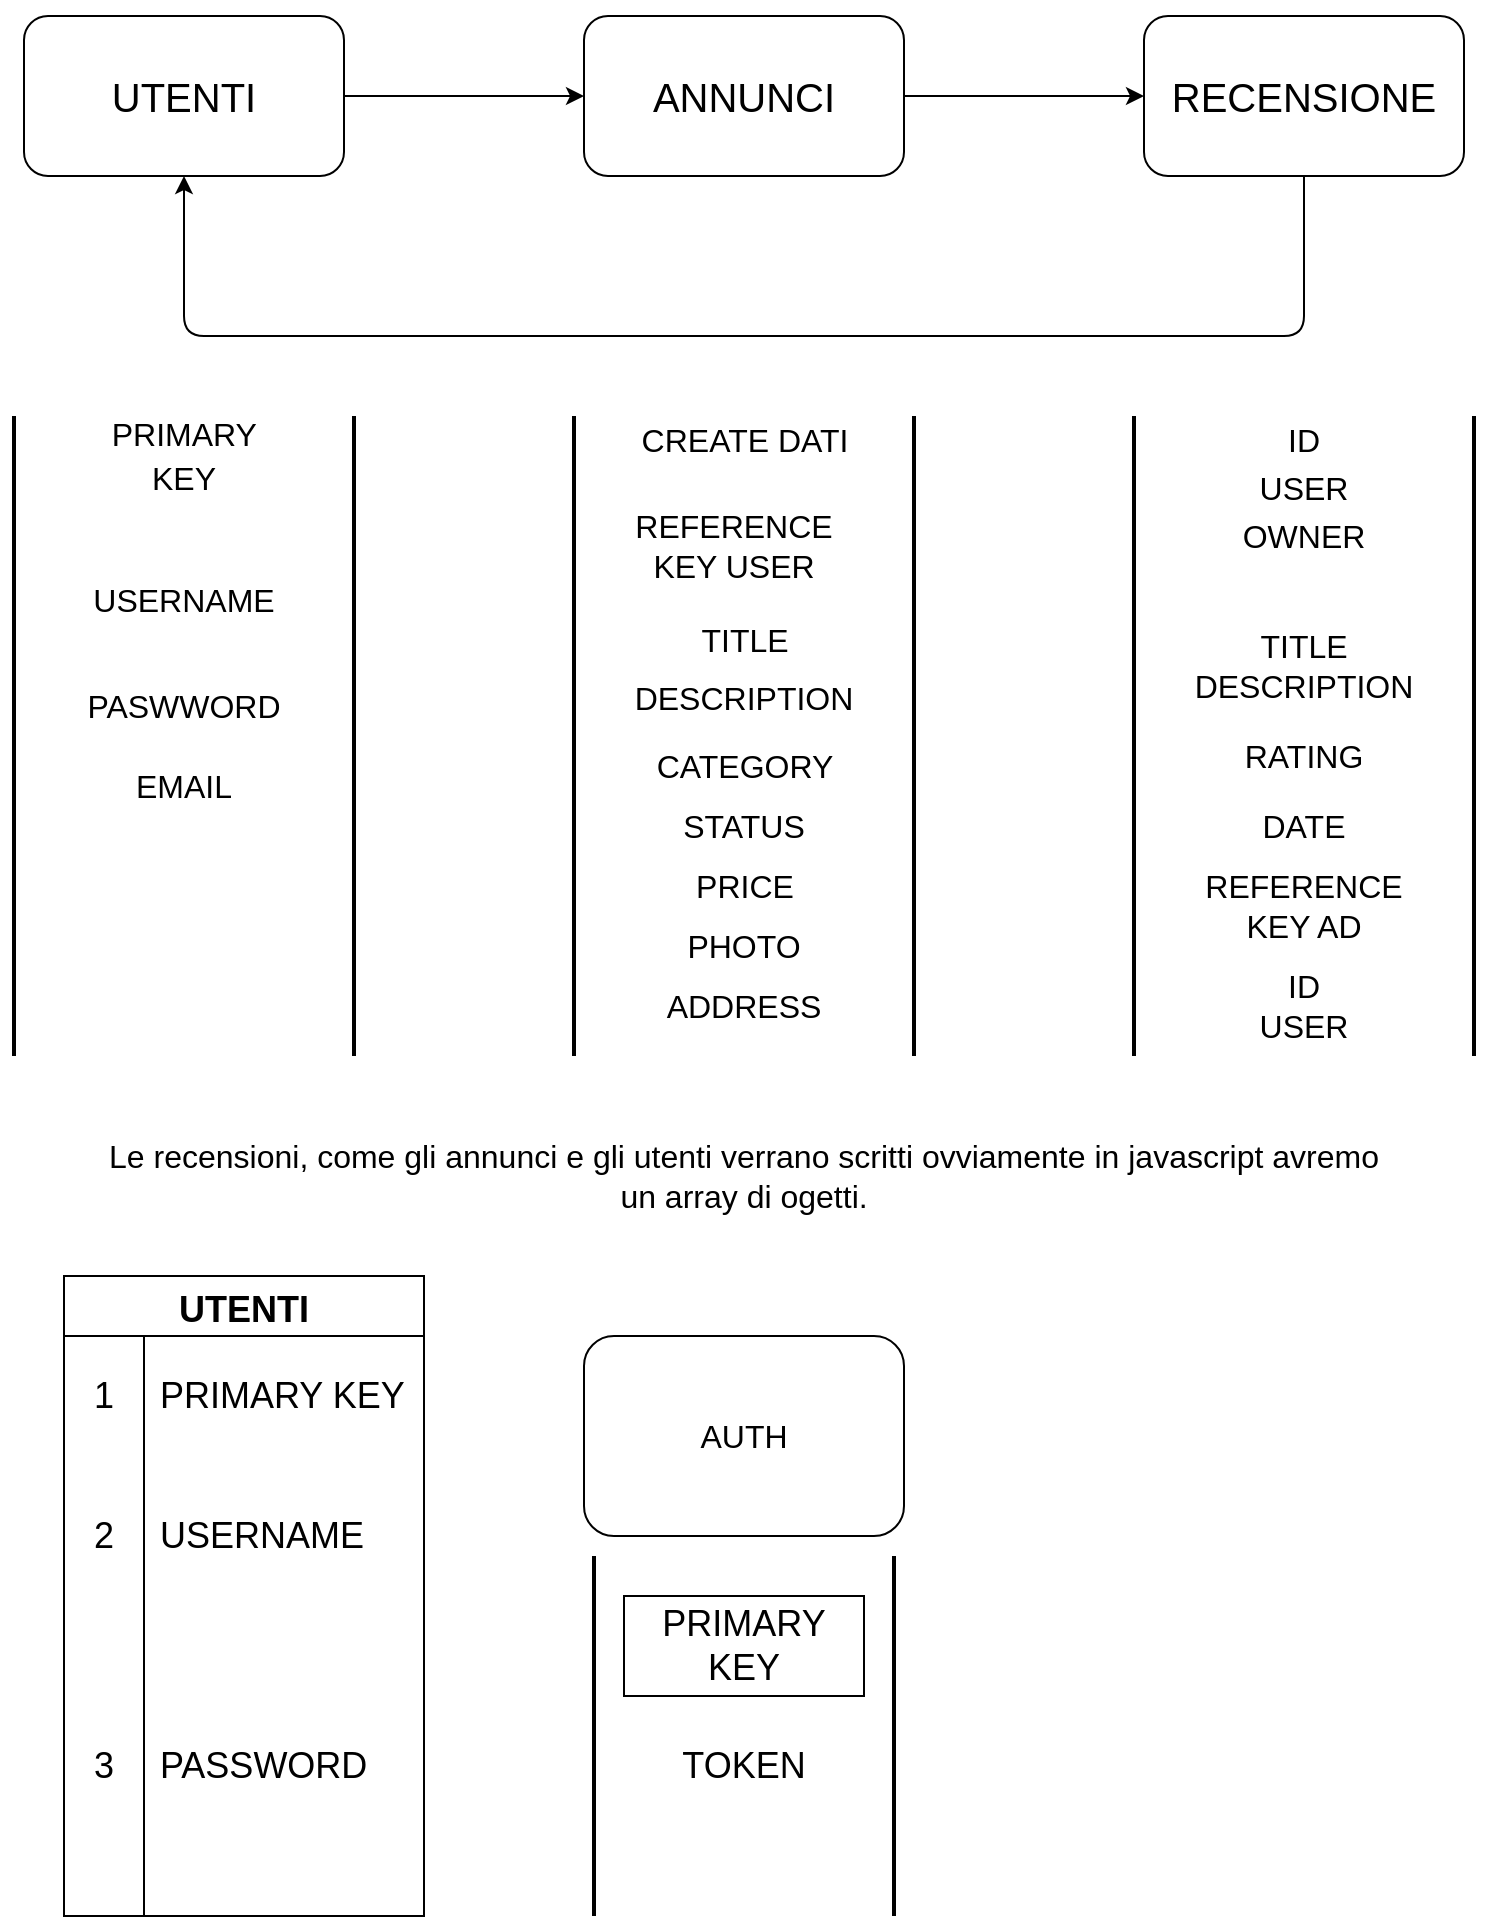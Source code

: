 <mxfile>
    <diagram id="zw79dIP_LAbSVCWJIvov" name="Page-1">
        <mxGraphModel dx="1461" dy="561" grid="1" gridSize="10" guides="1" tooltips="1" connect="1" arrows="1" fold="1" page="1" pageScale="1" pageWidth="850" pageHeight="1100" math="0" shadow="0">
            <root>
                <mxCell id="0"/>
                <mxCell id="1" parent="0"/>
                <mxCell id="4" value="" style="edgeStyle=none;html=1;rounded=1;" edge="1" parent="1" source="2" target="3">
                    <mxGeometry relative="1" as="geometry"/>
                </mxCell>
                <mxCell id="5" style="edgeStyle=none;html=1;rounded=1;" edge="1" parent="1">
                    <mxGeometry relative="1" as="geometry">
                        <mxPoint x="200" y="120" as="targetPoint"/>
                        <mxPoint x="200" y="120" as="sourcePoint"/>
                    </mxGeometry>
                </mxCell>
                <mxCell id="11" style="edgeStyle=none;html=1;exitX=0.5;exitY=0;exitDx=0;exitDy=0;fontSize=20;entryX=0.5;entryY=0;entryDx=0;entryDy=0;entryPerimeter=0;rounded=1;" edge="1" parent="1" source="2" target="2">
                    <mxGeometry relative="1" as="geometry">
                        <mxPoint x="120" y="20" as="targetPoint"/>
                    </mxGeometry>
                </mxCell>
                <mxCell id="2" value="&lt;font style=&quot;font-size: 20px;&quot;&gt;UTENTI&lt;/font&gt;" style="rounded=1;whiteSpace=wrap;html=1;" vertex="1" parent="1">
                    <mxGeometry x="40" y="40" width="160" height="80" as="geometry"/>
                </mxCell>
                <mxCell id="7" value="" style="edgeStyle=none;html=1;rounded=1;" edge="1" parent="1" source="3" target="6">
                    <mxGeometry relative="1" as="geometry"/>
                </mxCell>
                <mxCell id="3" value="&lt;font style=&quot;font-size: 20px;&quot;&gt;ANNUNCI&lt;/font&gt;" style="whiteSpace=wrap;html=1;rounded=1;" vertex="1" parent="1">
                    <mxGeometry x="320" y="40" width="160" height="80" as="geometry"/>
                </mxCell>
                <mxCell id="15" style="edgeStyle=orthogonalEdgeStyle;html=1;exitX=0.5;exitY=1;exitDx=0;exitDy=0;fontSize=20;entryX=0.5;entryY=1;entryDx=0;entryDy=0;rounded=1;" edge="1" parent="1" source="6" target="2">
                    <mxGeometry relative="1" as="geometry">
                        <mxPoint x="120" y="190" as="targetPoint"/>
                        <Array as="points">
                            <mxPoint x="680" y="200"/>
                            <mxPoint x="120" y="200"/>
                        </Array>
                    </mxGeometry>
                </mxCell>
                <mxCell id="6" value="&lt;font style=&quot;font-size: 20px;&quot;&gt;RECENSIONE&lt;/font&gt;" style="whiteSpace=wrap;html=1;rounded=1;" vertex="1" parent="1">
                    <mxGeometry x="600" y="40" width="160" height="80" as="geometry"/>
                </mxCell>
                <mxCell id="16" value="" style="line;strokeWidth=2;direction=south;html=1;fontSize=20;rounded=1;" vertex="1" parent="1">
                    <mxGeometry x="30" y="240" width="10" height="320" as="geometry"/>
                </mxCell>
                <mxCell id="17" value="" style="line;strokeWidth=2;direction=south;html=1;fontSize=20;rounded=1;" vertex="1" parent="1">
                    <mxGeometry x="200" y="240" width="10" height="320" as="geometry"/>
                </mxCell>
                <mxCell id="18" value="" style="line;strokeWidth=2;direction=south;html=1;fontSize=20;rounded=1;" vertex="1" parent="1">
                    <mxGeometry x="480" y="240" width="10" height="320" as="geometry"/>
                </mxCell>
                <mxCell id="19" value="" style="line;strokeWidth=2;direction=south;html=1;fontSize=20;rounded=1;" vertex="1" parent="1">
                    <mxGeometry x="310" y="240" width="10" height="320" as="geometry"/>
                </mxCell>
                <mxCell id="20" value="" style="line;strokeWidth=2;direction=south;html=1;fontSize=20;rounded=1;" vertex="1" parent="1">
                    <mxGeometry x="760" y="240" width="10" height="320" as="geometry"/>
                </mxCell>
                <mxCell id="21" value="" style="line;strokeWidth=2;direction=south;html=1;fontSize=20;rounded=1;" vertex="1" parent="1">
                    <mxGeometry x="590" y="240" width="10" height="320" as="geometry"/>
                </mxCell>
                <mxCell id="23" value="&lt;font style=&quot;font-size: 16px;&quot;&gt;USERNAME&lt;/font&gt;" style="text;strokeColor=none;align=center;fillColor=none;html=1;verticalAlign=middle;whiteSpace=wrap;rounded=1;fontSize=21;" vertex="1" parent="1">
                    <mxGeometry x="90" y="310" width="60" height="40" as="geometry"/>
                </mxCell>
                <mxCell id="24" value="&lt;font style=&quot;font-size: 16px;&quot;&gt;CREATE DATI&lt;/font&gt;" style="text;html=1;align=center;verticalAlign=middle;resizable=0;points=[];autosize=1;strokeColor=none;fillColor=none;fontSize=21;rounded=1;" vertex="1" parent="1">
                    <mxGeometry x="335" y="230" width="130" height="40" as="geometry"/>
                </mxCell>
                <mxCell id="25" value="&lt;font style=&quot;font-size: 16px;&quot;&gt;TITLE&lt;br&gt;&lt;/font&gt;" style="text;html=1;align=center;verticalAlign=middle;resizable=0;points=[];autosize=1;strokeColor=none;fillColor=none;fontSize=21;rounded=1;" vertex="1" parent="1">
                    <mxGeometry x="365" y="330" width="70" height="40" as="geometry"/>
                </mxCell>
                <mxCell id="26" value="CATEGORY" style="text;html=1;align=center;verticalAlign=middle;resizable=0;points=[];autosize=1;strokeColor=none;fillColor=none;fontSize=16;rounded=1;" vertex="1" parent="1">
                    <mxGeometry x="345" y="400" width="110" height="30" as="geometry"/>
                </mxCell>
                <mxCell id="27" value="STATUS" style="text;strokeColor=none;align=center;fillColor=none;html=1;verticalAlign=middle;whiteSpace=wrap;rounded=1;fontSize=16;" vertex="1" parent="1">
                    <mxGeometry x="370" y="430" width="60" height="30" as="geometry"/>
                </mxCell>
                <mxCell id="28" value="PRICE" style="text;html=1;align=center;verticalAlign=middle;resizable=0;points=[];autosize=1;strokeColor=none;fillColor=none;fontSize=16;rounded=1;" vertex="1" parent="1">
                    <mxGeometry x="365" y="460" width="70" height="30" as="geometry"/>
                </mxCell>
                <mxCell id="29" value="PASWWORD" style="text;strokeColor=none;align=center;fillColor=none;html=1;verticalAlign=middle;whiteSpace=wrap;rounded=1;fontSize=16;" vertex="1" parent="1">
                    <mxGeometry x="90" y="370" width="60" height="30" as="geometry"/>
                </mxCell>
                <mxCell id="30" value="EMAIL" style="text;strokeColor=none;align=center;fillColor=none;html=1;verticalAlign=middle;whiteSpace=wrap;rounded=1;fontSize=16;" vertex="1" parent="1">
                    <mxGeometry x="90" y="410" width="60" height="30" as="geometry"/>
                </mxCell>
                <mxCell id="32" value="PHOTO" style="text;strokeColor=none;align=center;fillColor=none;html=1;verticalAlign=middle;whiteSpace=wrap;rounded=1;fontSize=16;" vertex="1" parent="1">
                    <mxGeometry x="370" y="490" width="60" height="30" as="geometry"/>
                </mxCell>
                <mxCell id="34" value="ADDRESS&lt;br&gt;" style="text;strokeColor=none;align=center;fillColor=none;html=1;verticalAlign=middle;whiteSpace=wrap;rounded=1;fontSize=16;" vertex="1" parent="1">
                    <mxGeometry x="370" y="520" width="60" height="30" as="geometry"/>
                </mxCell>
                <mxCell id="35" value="&lt;span style=&quot;font-family: Helvetica; font-size: 16px;&quot;&gt;DESCRIPTION&lt;/span&gt;" style="text;strokeColor=none;align=center;fillColor=none;html=1;verticalAlign=middle;whiteSpace=wrap;rounded=1;hachureGap=4;fontFamily=Architects Daughter;fontSource=https%3A%2F%2Ffonts.googleapis.com%2Fcss%3Ffamily%3DArchitects%2BDaughter;fontSize=20;" vertex="1" parent="1">
                    <mxGeometry x="370" y="365" width="60" height="30" as="geometry"/>
                </mxCell>
                <mxCell id="36" value="&lt;font style=&quot;font-size: 16px;&quot; face=&quot;Helvetica&quot;&gt;ID USER OWNER&lt;/font&gt;" style="text;strokeColor=none;align=center;fillColor=none;html=1;verticalAlign=middle;whiteSpace=wrap;rounded=1;hachureGap=4;fontFamily=Architects Daughter;fontSource=https%3A%2F%2Ffonts.googleapis.com%2Fcss%3Ffamily%3DArchitects%2BDaughter;fontSize=20;" vertex="1" parent="1">
                    <mxGeometry x="650" y="260" width="60" height="30" as="geometry"/>
                </mxCell>
                <mxCell id="39" value="TITLE&lt;br&gt;DESCRIPTION" style="text;strokeColor=none;align=center;fillColor=none;html=1;verticalAlign=middle;whiteSpace=wrap;rounded=1;hachureGap=4;fontFamily=Helvetica;fontSize=16;" vertex="1" parent="1">
                    <mxGeometry x="650" y="350" width="60" height="30" as="geometry"/>
                </mxCell>
                <mxCell id="40" value="RATING" style="text;strokeColor=none;align=center;fillColor=none;html=1;verticalAlign=middle;whiteSpace=wrap;rounded=1;hachureGap=4;fontFamily=Helvetica;fontSize=16;" vertex="1" parent="1">
                    <mxGeometry x="650" y="395" width="60" height="30" as="geometry"/>
                </mxCell>
                <mxCell id="41" value="DATE" style="text;strokeColor=none;align=center;fillColor=none;html=1;verticalAlign=middle;whiteSpace=wrap;rounded=1;hachureGap=4;fontFamily=Helvetica;fontSize=16;" vertex="1" parent="1">
                    <mxGeometry x="650" y="430" width="60" height="30" as="geometry"/>
                </mxCell>
                <mxCell id="42" value="REFERENCE KEY AD" style="text;strokeColor=none;align=center;fillColor=none;html=1;verticalAlign=middle;whiteSpace=wrap;rounded=1;hachureGap=4;fontFamily=Helvetica;fontSize=16;" vertex="1" parent="1">
                    <mxGeometry x="650" y="470" width="60" height="30" as="geometry"/>
                </mxCell>
                <mxCell id="48" value="REFERENCE KEY USER&lt;br&gt;" style="text;strokeColor=none;align=center;fillColor=none;html=1;verticalAlign=middle;whiteSpace=wrap;rounded=1;hachureGap=4;fontFamily=Helvetica;fontSize=16;" vertex="1" parent="1">
                    <mxGeometry x="365" y="290" width="60" height="30" as="geometry"/>
                </mxCell>
                <mxCell id="55" value="ID USER&lt;br&gt;" style="text;strokeColor=none;align=center;fillColor=none;html=1;verticalAlign=middle;whiteSpace=wrap;rounded=1;hachureGap=4;fontFamily=Helvetica;fontSize=16;" vertex="1" parent="1">
                    <mxGeometry x="650" y="520" width="60" height="30" as="geometry"/>
                </mxCell>
                <mxCell id="57" value="Le recensioni, come gli annunci e gli utenti verrano scritti ovviamente in javascript avremo un array di ogetti." style="text;strokeColor=none;align=center;fillColor=none;html=1;verticalAlign=middle;whiteSpace=wrap;rounded=1;hachureGap=4;fontFamily=Helvetica;fontSize=16;" vertex="1" parent="1">
                    <mxGeometry x="80" y="560" width="640" height="120" as="geometry"/>
                </mxCell>
                <mxCell id="60" value="AUTH" style="whiteSpace=wrap;html=1;rounded=1;hachureGap=4;fontFamily=Helvetica;fontSize=16;fontSource=https%3A%2F%2Ffonts.googleapis.com%2Fcss%3Ffamily%3DArchitects%2BDaughter;" vertex="1" parent="1">
                    <mxGeometry x="320" y="700" width="160" height="100" as="geometry"/>
                </mxCell>
                <mxCell id="61" value="" style="line;strokeWidth=2;direction=south;html=1;" vertex="1" parent="1">
                    <mxGeometry x="470" y="810" width="10" height="180" as="geometry"/>
                </mxCell>
                <mxCell id="62" value="" style="line;strokeWidth=2;direction=south;html=1;" vertex="1" parent="1">
                    <mxGeometry x="320" y="810" width="10" height="180" as="geometry"/>
                </mxCell>
                <mxCell id="63" value="&lt;font style=&quot;font-size: 18px;&quot;&gt;PRIMARY KEY&lt;br&gt;&lt;/font&gt;" style="whiteSpace=wrap;html=1;" vertex="1" parent="1">
                    <mxGeometry x="340" y="830" width="120" height="50" as="geometry"/>
                </mxCell>
                <mxCell id="64" value="UTENTI" style="shape=table;startSize=30;container=1;collapsible=0;childLayout=tableLayout;fixedRows=1;rowLines=0;fontStyle=1;fontSize=18;" vertex="1" parent="1">
                    <mxGeometry x="60" y="670" width="180" height="320" as="geometry"/>
                </mxCell>
                <mxCell id="65" value="" style="shape=tableRow;horizontal=0;startSize=0;swimlaneHead=0;swimlaneBody=0;top=0;left=0;bottom=0;right=0;collapsible=0;dropTarget=0;fillColor=none;points=[[0,0.5],[1,0.5]];portConstraint=eastwest;fontSize=18;" vertex="1" parent="64">
                    <mxGeometry y="30" width="180" height="60" as="geometry"/>
                </mxCell>
                <mxCell id="66" value="1" style="shape=partialRectangle;html=1;whiteSpace=wrap;connectable=0;fillColor=none;top=0;left=0;bottom=0;right=0;overflow=hidden;pointerEvents=1;fontSize=18;" vertex="1" parent="65">
                    <mxGeometry width="40" height="60" as="geometry">
                        <mxRectangle width="40" height="60" as="alternateBounds"/>
                    </mxGeometry>
                </mxCell>
                <mxCell id="67" value="PRIMARY KEY" style="shape=partialRectangle;html=1;whiteSpace=wrap;connectable=0;fillColor=none;top=0;left=0;bottom=0;right=0;align=left;spacingLeft=6;overflow=hidden;fontSize=18;" vertex="1" parent="65">
                    <mxGeometry x="40" width="140" height="60" as="geometry">
                        <mxRectangle width="140" height="60" as="alternateBounds"/>
                    </mxGeometry>
                </mxCell>
                <mxCell id="68" value="" style="shape=tableRow;horizontal=0;startSize=0;swimlaneHead=0;swimlaneBody=0;top=0;left=0;bottom=0;right=0;collapsible=0;dropTarget=0;fillColor=none;points=[[0,0.5],[1,0.5]];portConstraint=eastwest;fontSize=18;" vertex="1" parent="64">
                    <mxGeometry y="90" width="180" height="80" as="geometry"/>
                </mxCell>
                <mxCell id="69" value="2" style="shape=partialRectangle;html=1;whiteSpace=wrap;connectable=0;fillColor=none;top=0;left=0;bottom=0;right=0;overflow=hidden;fontSize=18;" vertex="1" parent="68">
                    <mxGeometry width="40" height="80" as="geometry">
                        <mxRectangle width="40" height="80" as="alternateBounds"/>
                    </mxGeometry>
                </mxCell>
                <mxCell id="70" value="USERNAME" style="shape=partialRectangle;html=1;whiteSpace=wrap;connectable=0;fillColor=none;top=0;left=0;bottom=0;right=0;align=left;spacingLeft=6;overflow=hidden;fontSize=18;" vertex="1" parent="68">
                    <mxGeometry x="40" width="140" height="80" as="geometry">
                        <mxRectangle width="140" height="80" as="alternateBounds"/>
                    </mxGeometry>
                </mxCell>
                <mxCell id="71" value="" style="shape=tableRow;horizontal=0;startSize=0;swimlaneHead=0;swimlaneBody=0;top=0;left=0;bottom=0;right=0;collapsible=0;dropTarget=0;fillColor=none;points=[[0,0.5],[1,0.5]];portConstraint=eastwest;fontSize=18;" vertex="1" parent="64">
                    <mxGeometry y="170" width="180" height="150" as="geometry"/>
                </mxCell>
                <mxCell id="72" value="3" style="shape=partialRectangle;html=1;whiteSpace=wrap;connectable=0;fillColor=none;top=0;left=0;bottom=0;right=0;overflow=hidden;fontSize=18;" vertex="1" parent="71">
                    <mxGeometry width="40" height="150" as="geometry">
                        <mxRectangle width="40" height="150" as="alternateBounds"/>
                    </mxGeometry>
                </mxCell>
                <mxCell id="73" value="PASSWORD" style="shape=partialRectangle;html=1;whiteSpace=wrap;connectable=0;fillColor=none;top=0;left=0;bottom=0;right=0;align=left;spacingLeft=6;overflow=hidden;fontSize=18;" vertex="1" parent="71">
                    <mxGeometry x="40" width="140" height="150" as="geometry">
                        <mxRectangle width="140" height="150" as="alternateBounds"/>
                    </mxGeometry>
                </mxCell>
                <mxCell id="74" value="TOKEN" style="text;strokeColor=none;align=center;fillColor=none;html=1;verticalAlign=middle;whiteSpace=wrap;rounded=0;fontSize=18;" vertex="1" parent="1">
                    <mxGeometry x="370" y="900" width="60" height="30" as="geometry"/>
                </mxCell>
                <mxCell id="75" value="&lt;font style=&quot;font-size: 16px;&quot;&gt;PRIMARY KEY&lt;/font&gt;" style="text;strokeColor=none;align=center;fillColor=none;html=1;verticalAlign=middle;whiteSpace=wrap;rounded=1;fontSize=18;" vertex="1" parent="1">
                    <mxGeometry x="90" y="240" width="60" height="40" as="geometry"/>
                </mxCell>
            </root>
        </mxGraphModel>
    </diagram>
</mxfile>